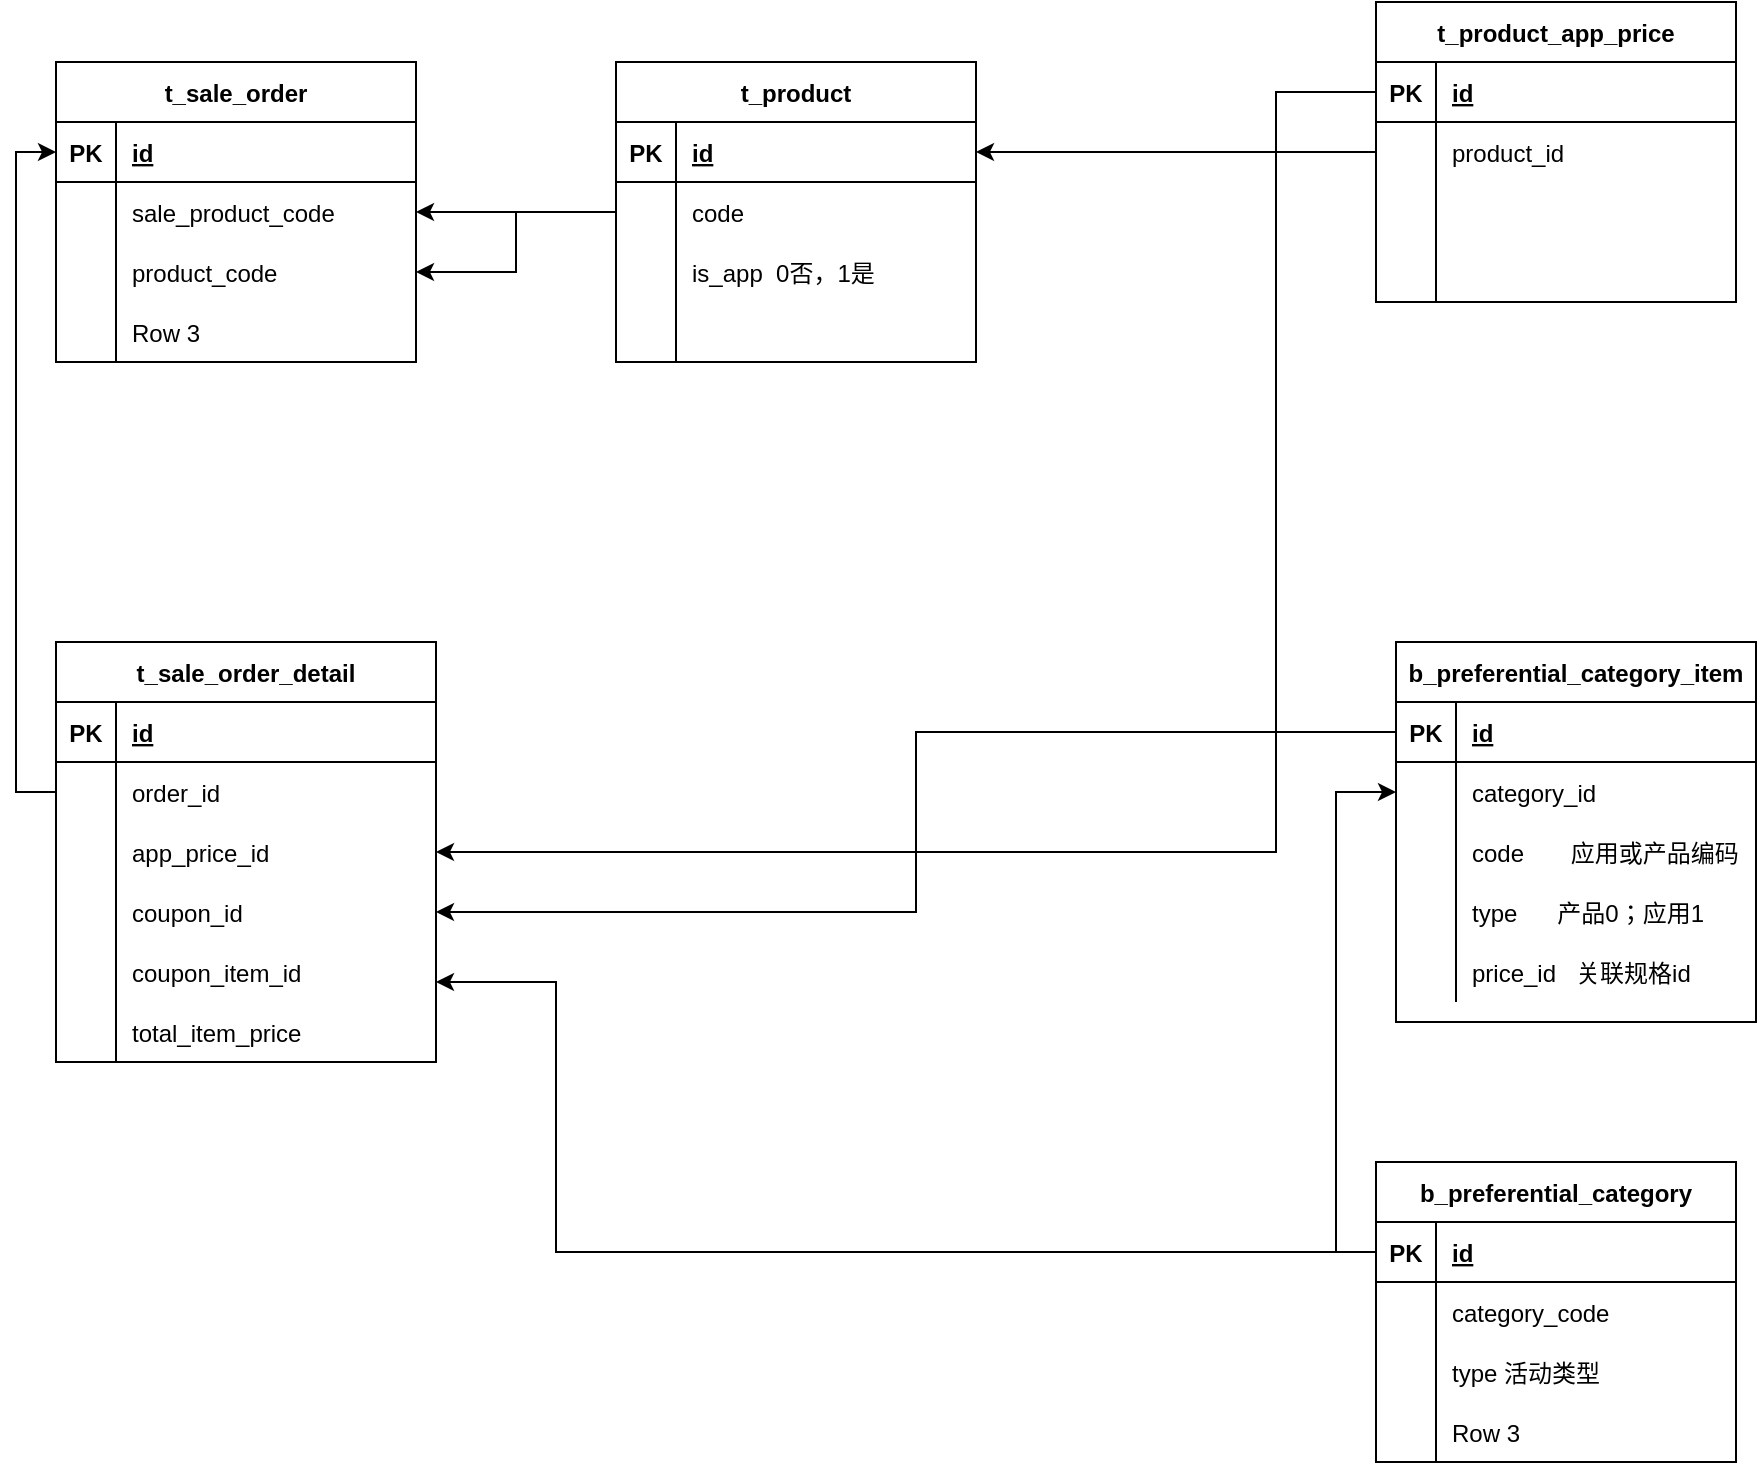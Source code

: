 <mxfile version="20.8.23" type="github">
  <diagram name="第 1 页" id="x5B1Fjvpn3t9Pdtlu-wL">
    <mxGraphModel dx="2474" dy="814" grid="1" gridSize="10" guides="1" tooltips="1" connect="1" arrows="1" fold="1" page="1" pageScale="1" pageWidth="827" pageHeight="1169" math="0" shadow="0">
      <root>
        <mxCell id="0" />
        <mxCell id="1" parent="0" />
        <mxCell id="Uf9Q8CYFgW_4bjU0dAra-123" style="edgeStyle=elbowEdgeStyle;rounded=0;orthogonalLoop=1;jettySize=auto;html=1;" edge="1" parent="1" source="Uf9Q8CYFgW_4bjU0dAra-1" target="Uf9Q8CYFgW_4bjU0dAra-67">
          <mxGeometry relative="1" as="geometry" />
        </mxCell>
        <mxCell id="Uf9Q8CYFgW_4bjU0dAra-1" value="t_product" style="shape=table;startSize=30;container=1;collapsible=1;childLayout=tableLayout;fixedRows=1;rowLines=0;fontStyle=1;align=center;resizeLast=1;" vertex="1" parent="1">
          <mxGeometry x="60" y="170" width="180" height="150" as="geometry" />
        </mxCell>
        <mxCell id="Uf9Q8CYFgW_4bjU0dAra-2" value="" style="shape=tableRow;horizontal=0;startSize=0;swimlaneHead=0;swimlaneBody=0;fillColor=none;collapsible=0;dropTarget=0;points=[[0,0.5],[1,0.5]];portConstraint=eastwest;top=0;left=0;right=0;bottom=1;" vertex="1" parent="Uf9Q8CYFgW_4bjU0dAra-1">
          <mxGeometry y="30" width="180" height="30" as="geometry" />
        </mxCell>
        <mxCell id="Uf9Q8CYFgW_4bjU0dAra-3" value="PK" style="shape=partialRectangle;connectable=0;fillColor=none;top=0;left=0;bottom=0;right=0;fontStyle=1;overflow=hidden;" vertex="1" parent="Uf9Q8CYFgW_4bjU0dAra-2">
          <mxGeometry width="30" height="30" as="geometry">
            <mxRectangle width="30" height="30" as="alternateBounds" />
          </mxGeometry>
        </mxCell>
        <mxCell id="Uf9Q8CYFgW_4bjU0dAra-4" value="id" style="shape=partialRectangle;connectable=0;fillColor=none;top=0;left=0;bottom=0;right=0;align=left;spacingLeft=6;fontStyle=5;overflow=hidden;" vertex="1" parent="Uf9Q8CYFgW_4bjU0dAra-2">
          <mxGeometry x="30" width="150" height="30" as="geometry">
            <mxRectangle width="150" height="30" as="alternateBounds" />
          </mxGeometry>
        </mxCell>
        <mxCell id="Uf9Q8CYFgW_4bjU0dAra-5" value="" style="shape=tableRow;horizontal=0;startSize=0;swimlaneHead=0;swimlaneBody=0;fillColor=none;collapsible=0;dropTarget=0;points=[[0,0.5],[1,0.5]];portConstraint=eastwest;top=0;left=0;right=0;bottom=0;" vertex="1" parent="Uf9Q8CYFgW_4bjU0dAra-1">
          <mxGeometry y="60" width="180" height="30" as="geometry" />
        </mxCell>
        <mxCell id="Uf9Q8CYFgW_4bjU0dAra-6" value="" style="shape=partialRectangle;connectable=0;fillColor=none;top=0;left=0;bottom=0;right=0;editable=1;overflow=hidden;" vertex="1" parent="Uf9Q8CYFgW_4bjU0dAra-5">
          <mxGeometry width="30" height="30" as="geometry">
            <mxRectangle width="30" height="30" as="alternateBounds" />
          </mxGeometry>
        </mxCell>
        <mxCell id="Uf9Q8CYFgW_4bjU0dAra-7" value="code" style="shape=partialRectangle;connectable=0;fillColor=none;top=0;left=0;bottom=0;right=0;align=left;spacingLeft=6;overflow=hidden;" vertex="1" parent="Uf9Q8CYFgW_4bjU0dAra-5">
          <mxGeometry x="30" width="150" height="30" as="geometry">
            <mxRectangle width="150" height="30" as="alternateBounds" />
          </mxGeometry>
        </mxCell>
        <mxCell id="Uf9Q8CYFgW_4bjU0dAra-8" value="" style="shape=tableRow;horizontal=0;startSize=0;swimlaneHead=0;swimlaneBody=0;fillColor=none;collapsible=0;dropTarget=0;points=[[0,0.5],[1,0.5]];portConstraint=eastwest;top=0;left=0;right=0;bottom=0;" vertex="1" parent="Uf9Q8CYFgW_4bjU0dAra-1">
          <mxGeometry y="90" width="180" height="30" as="geometry" />
        </mxCell>
        <mxCell id="Uf9Q8CYFgW_4bjU0dAra-9" value="" style="shape=partialRectangle;connectable=0;fillColor=none;top=0;left=0;bottom=0;right=0;editable=1;overflow=hidden;" vertex="1" parent="Uf9Q8CYFgW_4bjU0dAra-8">
          <mxGeometry width="30" height="30" as="geometry">
            <mxRectangle width="30" height="30" as="alternateBounds" />
          </mxGeometry>
        </mxCell>
        <mxCell id="Uf9Q8CYFgW_4bjU0dAra-10" value="is_app  0否，1是" style="shape=partialRectangle;connectable=0;fillColor=none;top=0;left=0;bottom=0;right=0;align=left;spacingLeft=6;overflow=hidden;" vertex="1" parent="Uf9Q8CYFgW_4bjU0dAra-8">
          <mxGeometry x="30" width="150" height="30" as="geometry">
            <mxRectangle width="150" height="30" as="alternateBounds" />
          </mxGeometry>
        </mxCell>
        <mxCell id="Uf9Q8CYFgW_4bjU0dAra-11" value="" style="shape=tableRow;horizontal=0;startSize=0;swimlaneHead=0;swimlaneBody=0;fillColor=none;collapsible=0;dropTarget=0;points=[[0,0.5],[1,0.5]];portConstraint=eastwest;top=0;left=0;right=0;bottom=0;" vertex="1" parent="Uf9Q8CYFgW_4bjU0dAra-1">
          <mxGeometry y="120" width="180" height="30" as="geometry" />
        </mxCell>
        <mxCell id="Uf9Q8CYFgW_4bjU0dAra-12" value="" style="shape=partialRectangle;connectable=0;fillColor=none;top=0;left=0;bottom=0;right=0;editable=1;overflow=hidden;" vertex="1" parent="Uf9Q8CYFgW_4bjU0dAra-11">
          <mxGeometry width="30" height="30" as="geometry">
            <mxRectangle width="30" height="30" as="alternateBounds" />
          </mxGeometry>
        </mxCell>
        <mxCell id="Uf9Q8CYFgW_4bjU0dAra-13" value="" style="shape=partialRectangle;connectable=0;fillColor=none;top=0;left=0;bottom=0;right=0;align=left;spacingLeft=6;overflow=hidden;" vertex="1" parent="Uf9Q8CYFgW_4bjU0dAra-11">
          <mxGeometry x="30" width="150" height="30" as="geometry">
            <mxRectangle width="150" height="30" as="alternateBounds" />
          </mxGeometry>
        </mxCell>
        <mxCell id="Uf9Q8CYFgW_4bjU0dAra-17" value="t_product_app_price" style="shape=table;startSize=30;container=1;collapsible=1;childLayout=tableLayout;fixedRows=1;rowLines=0;fontStyle=1;align=center;resizeLast=1;" vertex="1" parent="1">
          <mxGeometry x="440" y="140" width="180" height="150" as="geometry" />
        </mxCell>
        <mxCell id="Uf9Q8CYFgW_4bjU0dAra-18" value="" style="shape=tableRow;horizontal=0;startSize=0;swimlaneHead=0;swimlaneBody=0;fillColor=none;collapsible=0;dropTarget=0;points=[[0,0.5],[1,0.5]];portConstraint=eastwest;top=0;left=0;right=0;bottom=1;" vertex="1" parent="Uf9Q8CYFgW_4bjU0dAra-17">
          <mxGeometry y="30" width="180" height="30" as="geometry" />
        </mxCell>
        <mxCell id="Uf9Q8CYFgW_4bjU0dAra-19" value="PK" style="shape=partialRectangle;connectable=0;fillColor=none;top=0;left=0;bottom=0;right=0;fontStyle=1;overflow=hidden;" vertex="1" parent="Uf9Q8CYFgW_4bjU0dAra-18">
          <mxGeometry width="30" height="30" as="geometry">
            <mxRectangle width="30" height="30" as="alternateBounds" />
          </mxGeometry>
        </mxCell>
        <mxCell id="Uf9Q8CYFgW_4bjU0dAra-20" value="id" style="shape=partialRectangle;connectable=0;fillColor=none;top=0;left=0;bottom=0;right=0;align=left;spacingLeft=6;fontStyle=5;overflow=hidden;" vertex="1" parent="Uf9Q8CYFgW_4bjU0dAra-18">
          <mxGeometry x="30" width="150" height="30" as="geometry">
            <mxRectangle width="150" height="30" as="alternateBounds" />
          </mxGeometry>
        </mxCell>
        <mxCell id="Uf9Q8CYFgW_4bjU0dAra-21" value="" style="shape=tableRow;horizontal=0;startSize=0;swimlaneHead=0;swimlaneBody=0;fillColor=none;collapsible=0;dropTarget=0;points=[[0,0.5],[1,0.5]];portConstraint=eastwest;top=0;left=0;right=0;bottom=0;" vertex="1" parent="Uf9Q8CYFgW_4bjU0dAra-17">
          <mxGeometry y="60" width="180" height="30" as="geometry" />
        </mxCell>
        <mxCell id="Uf9Q8CYFgW_4bjU0dAra-22" value="" style="shape=partialRectangle;connectable=0;fillColor=none;top=0;left=0;bottom=0;right=0;editable=1;overflow=hidden;" vertex="1" parent="Uf9Q8CYFgW_4bjU0dAra-21">
          <mxGeometry width="30" height="30" as="geometry">
            <mxRectangle width="30" height="30" as="alternateBounds" />
          </mxGeometry>
        </mxCell>
        <mxCell id="Uf9Q8CYFgW_4bjU0dAra-23" value="product_id" style="shape=partialRectangle;connectable=0;fillColor=none;top=0;left=0;bottom=0;right=0;align=left;spacingLeft=6;overflow=hidden;" vertex="1" parent="Uf9Q8CYFgW_4bjU0dAra-21">
          <mxGeometry x="30" width="150" height="30" as="geometry">
            <mxRectangle width="150" height="30" as="alternateBounds" />
          </mxGeometry>
        </mxCell>
        <mxCell id="Uf9Q8CYFgW_4bjU0dAra-24" value="" style="shape=tableRow;horizontal=0;startSize=0;swimlaneHead=0;swimlaneBody=0;fillColor=none;collapsible=0;dropTarget=0;points=[[0,0.5],[1,0.5]];portConstraint=eastwest;top=0;left=0;right=0;bottom=0;" vertex="1" parent="Uf9Q8CYFgW_4bjU0dAra-17">
          <mxGeometry y="90" width="180" height="30" as="geometry" />
        </mxCell>
        <mxCell id="Uf9Q8CYFgW_4bjU0dAra-25" value="" style="shape=partialRectangle;connectable=0;fillColor=none;top=0;left=0;bottom=0;right=0;editable=1;overflow=hidden;" vertex="1" parent="Uf9Q8CYFgW_4bjU0dAra-24">
          <mxGeometry width="30" height="30" as="geometry">
            <mxRectangle width="30" height="30" as="alternateBounds" />
          </mxGeometry>
        </mxCell>
        <mxCell id="Uf9Q8CYFgW_4bjU0dAra-26" value="" style="shape=partialRectangle;connectable=0;fillColor=none;top=0;left=0;bottom=0;right=0;align=left;spacingLeft=6;overflow=hidden;" vertex="1" parent="Uf9Q8CYFgW_4bjU0dAra-24">
          <mxGeometry x="30" width="150" height="30" as="geometry">
            <mxRectangle width="150" height="30" as="alternateBounds" />
          </mxGeometry>
        </mxCell>
        <mxCell id="Uf9Q8CYFgW_4bjU0dAra-27" value="" style="shape=tableRow;horizontal=0;startSize=0;swimlaneHead=0;swimlaneBody=0;fillColor=none;collapsible=0;dropTarget=0;points=[[0,0.5],[1,0.5]];portConstraint=eastwest;top=0;left=0;right=0;bottom=0;" vertex="1" parent="Uf9Q8CYFgW_4bjU0dAra-17">
          <mxGeometry y="120" width="180" height="30" as="geometry" />
        </mxCell>
        <mxCell id="Uf9Q8CYFgW_4bjU0dAra-28" value="" style="shape=partialRectangle;connectable=0;fillColor=none;top=0;left=0;bottom=0;right=0;editable=1;overflow=hidden;" vertex="1" parent="Uf9Q8CYFgW_4bjU0dAra-27">
          <mxGeometry width="30" height="30" as="geometry">
            <mxRectangle width="30" height="30" as="alternateBounds" />
          </mxGeometry>
        </mxCell>
        <mxCell id="Uf9Q8CYFgW_4bjU0dAra-29" value="" style="shape=partialRectangle;connectable=0;fillColor=none;top=0;left=0;bottom=0;right=0;align=left;spacingLeft=6;overflow=hidden;" vertex="1" parent="Uf9Q8CYFgW_4bjU0dAra-27">
          <mxGeometry x="30" width="150" height="30" as="geometry">
            <mxRectangle width="150" height="30" as="alternateBounds" />
          </mxGeometry>
        </mxCell>
        <mxCell id="Uf9Q8CYFgW_4bjU0dAra-30" style="edgeStyle=orthogonalEdgeStyle;rounded=0;orthogonalLoop=1;jettySize=auto;html=1;entryX=1;entryY=0.5;entryDx=0;entryDy=0;elbow=vertical;" edge="1" parent="1" source="Uf9Q8CYFgW_4bjU0dAra-21" target="Uf9Q8CYFgW_4bjU0dAra-2">
          <mxGeometry relative="1" as="geometry" />
        </mxCell>
        <mxCell id="Uf9Q8CYFgW_4bjU0dAra-31" value="b_preferential_category" style="shape=table;startSize=30;container=1;collapsible=1;childLayout=tableLayout;fixedRows=1;rowLines=0;fontStyle=1;align=center;resizeLast=1;" vertex="1" parent="1">
          <mxGeometry x="440" y="720" width="180" height="150" as="geometry" />
        </mxCell>
        <mxCell id="Uf9Q8CYFgW_4bjU0dAra-32" value="" style="shape=tableRow;horizontal=0;startSize=0;swimlaneHead=0;swimlaneBody=0;fillColor=none;collapsible=0;dropTarget=0;points=[[0,0.5],[1,0.5]];portConstraint=eastwest;top=0;left=0;right=0;bottom=1;" vertex="1" parent="Uf9Q8CYFgW_4bjU0dAra-31">
          <mxGeometry y="30" width="180" height="30" as="geometry" />
        </mxCell>
        <mxCell id="Uf9Q8CYFgW_4bjU0dAra-33" value="PK" style="shape=partialRectangle;connectable=0;fillColor=none;top=0;left=0;bottom=0;right=0;fontStyle=1;overflow=hidden;" vertex="1" parent="Uf9Q8CYFgW_4bjU0dAra-32">
          <mxGeometry width="30" height="30" as="geometry">
            <mxRectangle width="30" height="30" as="alternateBounds" />
          </mxGeometry>
        </mxCell>
        <mxCell id="Uf9Q8CYFgW_4bjU0dAra-34" value="id" style="shape=partialRectangle;connectable=0;fillColor=none;top=0;left=0;bottom=0;right=0;align=left;spacingLeft=6;fontStyle=5;overflow=hidden;" vertex="1" parent="Uf9Q8CYFgW_4bjU0dAra-32">
          <mxGeometry x="30" width="150" height="30" as="geometry">
            <mxRectangle width="150" height="30" as="alternateBounds" />
          </mxGeometry>
        </mxCell>
        <mxCell id="Uf9Q8CYFgW_4bjU0dAra-35" value="" style="shape=tableRow;horizontal=0;startSize=0;swimlaneHead=0;swimlaneBody=0;fillColor=none;collapsible=0;dropTarget=0;points=[[0,0.5],[1,0.5]];portConstraint=eastwest;top=0;left=0;right=0;bottom=0;" vertex="1" parent="Uf9Q8CYFgW_4bjU0dAra-31">
          <mxGeometry y="60" width="180" height="30" as="geometry" />
        </mxCell>
        <mxCell id="Uf9Q8CYFgW_4bjU0dAra-36" value="" style="shape=partialRectangle;connectable=0;fillColor=none;top=0;left=0;bottom=0;right=0;editable=1;overflow=hidden;" vertex="1" parent="Uf9Q8CYFgW_4bjU0dAra-35">
          <mxGeometry width="30" height="30" as="geometry">
            <mxRectangle width="30" height="30" as="alternateBounds" />
          </mxGeometry>
        </mxCell>
        <mxCell id="Uf9Q8CYFgW_4bjU0dAra-37" value="category_code" style="shape=partialRectangle;connectable=0;fillColor=none;top=0;left=0;bottom=0;right=0;align=left;spacingLeft=6;overflow=hidden;" vertex="1" parent="Uf9Q8CYFgW_4bjU0dAra-35">
          <mxGeometry x="30" width="150" height="30" as="geometry">
            <mxRectangle width="150" height="30" as="alternateBounds" />
          </mxGeometry>
        </mxCell>
        <mxCell id="Uf9Q8CYFgW_4bjU0dAra-38" value="" style="shape=tableRow;horizontal=0;startSize=0;swimlaneHead=0;swimlaneBody=0;fillColor=none;collapsible=0;dropTarget=0;points=[[0,0.5],[1,0.5]];portConstraint=eastwest;top=0;left=0;right=0;bottom=0;" vertex="1" parent="Uf9Q8CYFgW_4bjU0dAra-31">
          <mxGeometry y="90" width="180" height="30" as="geometry" />
        </mxCell>
        <mxCell id="Uf9Q8CYFgW_4bjU0dAra-39" value="" style="shape=partialRectangle;connectable=0;fillColor=none;top=0;left=0;bottom=0;right=0;editable=1;overflow=hidden;" vertex="1" parent="Uf9Q8CYFgW_4bjU0dAra-38">
          <mxGeometry width="30" height="30" as="geometry">
            <mxRectangle width="30" height="30" as="alternateBounds" />
          </mxGeometry>
        </mxCell>
        <mxCell id="Uf9Q8CYFgW_4bjU0dAra-40" value="type 活动类型" style="shape=partialRectangle;connectable=0;fillColor=none;top=0;left=0;bottom=0;right=0;align=left;spacingLeft=6;overflow=hidden;" vertex="1" parent="Uf9Q8CYFgW_4bjU0dAra-38">
          <mxGeometry x="30" width="150" height="30" as="geometry">
            <mxRectangle width="150" height="30" as="alternateBounds" />
          </mxGeometry>
        </mxCell>
        <mxCell id="Uf9Q8CYFgW_4bjU0dAra-41" value="" style="shape=tableRow;horizontal=0;startSize=0;swimlaneHead=0;swimlaneBody=0;fillColor=none;collapsible=0;dropTarget=0;points=[[0,0.5],[1,0.5]];portConstraint=eastwest;top=0;left=0;right=0;bottom=0;" vertex="1" parent="Uf9Q8CYFgW_4bjU0dAra-31">
          <mxGeometry y="120" width="180" height="30" as="geometry" />
        </mxCell>
        <mxCell id="Uf9Q8CYFgW_4bjU0dAra-42" value="" style="shape=partialRectangle;connectable=0;fillColor=none;top=0;left=0;bottom=0;right=0;editable=1;overflow=hidden;" vertex="1" parent="Uf9Q8CYFgW_4bjU0dAra-41">
          <mxGeometry width="30" height="30" as="geometry">
            <mxRectangle width="30" height="30" as="alternateBounds" />
          </mxGeometry>
        </mxCell>
        <mxCell id="Uf9Q8CYFgW_4bjU0dAra-43" value="Row 3" style="shape=partialRectangle;connectable=0;fillColor=none;top=0;left=0;bottom=0;right=0;align=left;spacingLeft=6;overflow=hidden;" vertex="1" parent="Uf9Q8CYFgW_4bjU0dAra-41">
          <mxGeometry x="30" width="150" height="30" as="geometry">
            <mxRectangle width="150" height="30" as="alternateBounds" />
          </mxGeometry>
        </mxCell>
        <mxCell id="Uf9Q8CYFgW_4bjU0dAra-44" value="b_preferential_category_item" style="shape=table;startSize=30;container=1;collapsible=1;childLayout=tableLayout;fixedRows=1;rowLines=0;fontStyle=1;align=center;resizeLast=1;" vertex="1" parent="1">
          <mxGeometry x="450" y="460" width="180" height="190" as="geometry" />
        </mxCell>
        <mxCell id="Uf9Q8CYFgW_4bjU0dAra-45" value="" style="shape=tableRow;horizontal=0;startSize=0;swimlaneHead=0;swimlaneBody=0;fillColor=none;collapsible=0;dropTarget=0;points=[[0,0.5],[1,0.5]];portConstraint=eastwest;top=0;left=0;right=0;bottom=1;" vertex="1" parent="Uf9Q8CYFgW_4bjU0dAra-44">
          <mxGeometry y="30" width="180" height="30" as="geometry" />
        </mxCell>
        <mxCell id="Uf9Q8CYFgW_4bjU0dAra-46" value="PK" style="shape=partialRectangle;connectable=0;fillColor=none;top=0;left=0;bottom=0;right=0;fontStyle=1;overflow=hidden;" vertex="1" parent="Uf9Q8CYFgW_4bjU0dAra-45">
          <mxGeometry width="30" height="30" as="geometry">
            <mxRectangle width="30" height="30" as="alternateBounds" />
          </mxGeometry>
        </mxCell>
        <mxCell id="Uf9Q8CYFgW_4bjU0dAra-47" value="id" style="shape=partialRectangle;connectable=0;fillColor=none;top=0;left=0;bottom=0;right=0;align=left;spacingLeft=6;fontStyle=5;overflow=hidden;" vertex="1" parent="Uf9Q8CYFgW_4bjU0dAra-45">
          <mxGeometry x="30" width="150" height="30" as="geometry">
            <mxRectangle width="150" height="30" as="alternateBounds" />
          </mxGeometry>
        </mxCell>
        <mxCell id="Uf9Q8CYFgW_4bjU0dAra-48" value="" style="shape=tableRow;horizontal=0;startSize=0;swimlaneHead=0;swimlaneBody=0;fillColor=none;collapsible=0;dropTarget=0;points=[[0,0.5],[1,0.5]];portConstraint=eastwest;top=0;left=0;right=0;bottom=0;" vertex="1" parent="Uf9Q8CYFgW_4bjU0dAra-44">
          <mxGeometry y="60" width="180" height="30" as="geometry" />
        </mxCell>
        <mxCell id="Uf9Q8CYFgW_4bjU0dAra-49" value="" style="shape=partialRectangle;connectable=0;fillColor=none;top=0;left=0;bottom=0;right=0;editable=1;overflow=hidden;" vertex="1" parent="Uf9Q8CYFgW_4bjU0dAra-48">
          <mxGeometry width="30" height="30" as="geometry">
            <mxRectangle width="30" height="30" as="alternateBounds" />
          </mxGeometry>
        </mxCell>
        <mxCell id="Uf9Q8CYFgW_4bjU0dAra-50" value="category_id" style="shape=partialRectangle;connectable=0;fillColor=none;top=0;left=0;bottom=0;right=0;align=left;spacingLeft=6;overflow=hidden;" vertex="1" parent="Uf9Q8CYFgW_4bjU0dAra-48">
          <mxGeometry x="30" width="150" height="30" as="geometry">
            <mxRectangle width="150" height="30" as="alternateBounds" />
          </mxGeometry>
        </mxCell>
        <mxCell id="Uf9Q8CYFgW_4bjU0dAra-51" value="" style="shape=tableRow;horizontal=0;startSize=0;swimlaneHead=0;swimlaneBody=0;fillColor=none;collapsible=0;dropTarget=0;points=[[0,0.5],[1,0.5]];portConstraint=eastwest;top=0;left=0;right=0;bottom=0;" vertex="1" parent="Uf9Q8CYFgW_4bjU0dAra-44">
          <mxGeometry y="90" width="180" height="30" as="geometry" />
        </mxCell>
        <mxCell id="Uf9Q8CYFgW_4bjU0dAra-52" value="" style="shape=partialRectangle;connectable=0;fillColor=none;top=0;left=0;bottom=0;right=0;editable=1;overflow=hidden;" vertex="1" parent="Uf9Q8CYFgW_4bjU0dAra-51">
          <mxGeometry width="30" height="30" as="geometry">
            <mxRectangle width="30" height="30" as="alternateBounds" />
          </mxGeometry>
        </mxCell>
        <mxCell id="Uf9Q8CYFgW_4bjU0dAra-53" value="code       应用或产品编码" style="shape=partialRectangle;connectable=0;fillColor=none;top=0;left=0;bottom=0;right=0;align=left;spacingLeft=6;overflow=hidden;" vertex="1" parent="Uf9Q8CYFgW_4bjU0dAra-51">
          <mxGeometry x="30" width="150" height="30" as="geometry">
            <mxRectangle width="150" height="30" as="alternateBounds" />
          </mxGeometry>
        </mxCell>
        <mxCell id="Uf9Q8CYFgW_4bjU0dAra-54" value="" style="shape=tableRow;horizontal=0;startSize=0;swimlaneHead=0;swimlaneBody=0;fillColor=none;collapsible=0;dropTarget=0;points=[[0,0.5],[1,0.5]];portConstraint=eastwest;top=0;left=0;right=0;bottom=0;" vertex="1" parent="Uf9Q8CYFgW_4bjU0dAra-44">
          <mxGeometry y="120" width="180" height="30" as="geometry" />
        </mxCell>
        <mxCell id="Uf9Q8CYFgW_4bjU0dAra-55" value="" style="shape=partialRectangle;connectable=0;fillColor=none;top=0;left=0;bottom=0;right=0;editable=1;overflow=hidden;" vertex="1" parent="Uf9Q8CYFgW_4bjU0dAra-54">
          <mxGeometry width="30" height="30" as="geometry">
            <mxRectangle width="30" height="30" as="alternateBounds" />
          </mxGeometry>
        </mxCell>
        <mxCell id="Uf9Q8CYFgW_4bjU0dAra-56" value="type      产品0；应用1" style="shape=partialRectangle;connectable=0;fillColor=none;top=0;left=0;bottom=0;right=0;align=left;spacingLeft=6;overflow=hidden;" vertex="1" parent="Uf9Q8CYFgW_4bjU0dAra-54">
          <mxGeometry x="30" width="150" height="30" as="geometry">
            <mxRectangle width="150" height="30" as="alternateBounds" />
          </mxGeometry>
        </mxCell>
        <mxCell id="Uf9Q8CYFgW_4bjU0dAra-116" style="shape=tableRow;horizontal=0;startSize=0;swimlaneHead=0;swimlaneBody=0;fillColor=none;collapsible=0;dropTarget=0;points=[[0,0.5],[1,0.5]];portConstraint=eastwest;top=0;left=0;right=0;bottom=0;" vertex="1" parent="Uf9Q8CYFgW_4bjU0dAra-44">
          <mxGeometry y="150" width="180" height="30" as="geometry" />
        </mxCell>
        <mxCell id="Uf9Q8CYFgW_4bjU0dAra-117" style="shape=partialRectangle;connectable=0;fillColor=none;top=0;left=0;bottom=0;right=0;editable=1;overflow=hidden;" vertex="1" parent="Uf9Q8CYFgW_4bjU0dAra-116">
          <mxGeometry width="30" height="30" as="geometry">
            <mxRectangle width="30" height="30" as="alternateBounds" />
          </mxGeometry>
        </mxCell>
        <mxCell id="Uf9Q8CYFgW_4bjU0dAra-118" style="shape=partialRectangle;connectable=0;fillColor=none;top=0;left=0;bottom=0;right=0;align=left;spacingLeft=6;overflow=hidden;" vertex="1" parent="Uf9Q8CYFgW_4bjU0dAra-116">
          <mxGeometry x="30" width="150" height="30" as="geometry">
            <mxRectangle width="150" height="30" as="alternateBounds" />
          </mxGeometry>
        </mxCell>
        <mxCell id="Uf9Q8CYFgW_4bjU0dAra-60" value="" style="shape=tableRow;horizontal=0;startSize=0;swimlaneHead=0;swimlaneBody=0;fillColor=none;collapsible=0;dropTarget=0;points=[[0,0.5],[1,0.5]];portConstraint=eastwest;top=0;left=0;right=0;bottom=0;" vertex="1" parent="1">
          <mxGeometry x="450" y="610" width="180" height="30" as="geometry" />
        </mxCell>
        <mxCell id="Uf9Q8CYFgW_4bjU0dAra-61" value="" style="shape=partialRectangle;connectable=0;fillColor=none;top=0;left=0;bottom=0;right=0;editable=1;overflow=hidden;" vertex="1" parent="Uf9Q8CYFgW_4bjU0dAra-60">
          <mxGeometry width="30" height="30" as="geometry">
            <mxRectangle width="30" height="30" as="alternateBounds" />
          </mxGeometry>
        </mxCell>
        <mxCell id="Uf9Q8CYFgW_4bjU0dAra-62" value="price_id   关联规格id" style="shape=partialRectangle;connectable=0;fillColor=none;top=0;left=0;bottom=0;right=0;align=left;spacingLeft=6;overflow=hidden;" vertex="1" parent="Uf9Q8CYFgW_4bjU0dAra-60">
          <mxGeometry x="30" width="150" height="30" as="geometry">
            <mxRectangle width="150" height="30" as="alternateBounds" />
          </mxGeometry>
        </mxCell>
        <mxCell id="Uf9Q8CYFgW_4bjU0dAra-63" value="t_sale_order" style="shape=table;startSize=30;container=1;collapsible=1;childLayout=tableLayout;fixedRows=1;rowLines=0;fontStyle=1;align=center;resizeLast=1;" vertex="1" parent="1">
          <mxGeometry x="-220" y="170" width="180" height="150" as="geometry" />
        </mxCell>
        <mxCell id="Uf9Q8CYFgW_4bjU0dAra-64" value="" style="shape=tableRow;horizontal=0;startSize=0;swimlaneHead=0;swimlaneBody=0;fillColor=none;collapsible=0;dropTarget=0;points=[[0,0.5],[1,0.5]];portConstraint=eastwest;top=0;left=0;right=0;bottom=1;" vertex="1" parent="Uf9Q8CYFgW_4bjU0dAra-63">
          <mxGeometry y="30" width="180" height="30" as="geometry" />
        </mxCell>
        <mxCell id="Uf9Q8CYFgW_4bjU0dAra-65" value="PK" style="shape=partialRectangle;connectable=0;fillColor=none;top=0;left=0;bottom=0;right=0;fontStyle=1;overflow=hidden;" vertex="1" parent="Uf9Q8CYFgW_4bjU0dAra-64">
          <mxGeometry width="30" height="30" as="geometry">
            <mxRectangle width="30" height="30" as="alternateBounds" />
          </mxGeometry>
        </mxCell>
        <mxCell id="Uf9Q8CYFgW_4bjU0dAra-66" value="id" style="shape=partialRectangle;connectable=0;fillColor=none;top=0;left=0;bottom=0;right=0;align=left;spacingLeft=6;fontStyle=5;overflow=hidden;" vertex="1" parent="Uf9Q8CYFgW_4bjU0dAra-64">
          <mxGeometry x="30" width="150" height="30" as="geometry">
            <mxRectangle width="150" height="30" as="alternateBounds" />
          </mxGeometry>
        </mxCell>
        <mxCell id="Uf9Q8CYFgW_4bjU0dAra-67" value="" style="shape=tableRow;horizontal=0;startSize=0;swimlaneHead=0;swimlaneBody=0;fillColor=none;collapsible=0;dropTarget=0;points=[[0,0.5],[1,0.5]];portConstraint=eastwest;top=0;left=0;right=0;bottom=0;" vertex="1" parent="Uf9Q8CYFgW_4bjU0dAra-63">
          <mxGeometry y="60" width="180" height="30" as="geometry" />
        </mxCell>
        <mxCell id="Uf9Q8CYFgW_4bjU0dAra-68" value="" style="shape=partialRectangle;connectable=0;fillColor=none;top=0;left=0;bottom=0;right=0;editable=1;overflow=hidden;" vertex="1" parent="Uf9Q8CYFgW_4bjU0dAra-67">
          <mxGeometry width="30" height="30" as="geometry">
            <mxRectangle width="30" height="30" as="alternateBounds" />
          </mxGeometry>
        </mxCell>
        <mxCell id="Uf9Q8CYFgW_4bjU0dAra-69" value="sale_product_code" style="shape=partialRectangle;connectable=0;fillColor=none;top=0;left=0;bottom=0;right=0;align=left;spacingLeft=6;overflow=hidden;" vertex="1" parent="Uf9Q8CYFgW_4bjU0dAra-67">
          <mxGeometry x="30" width="150" height="30" as="geometry">
            <mxRectangle width="150" height="30" as="alternateBounds" />
          </mxGeometry>
        </mxCell>
        <mxCell id="Uf9Q8CYFgW_4bjU0dAra-70" value="" style="shape=tableRow;horizontal=0;startSize=0;swimlaneHead=0;swimlaneBody=0;fillColor=none;collapsible=0;dropTarget=0;points=[[0,0.5],[1,0.5]];portConstraint=eastwest;top=0;left=0;right=0;bottom=0;" vertex="1" parent="Uf9Q8CYFgW_4bjU0dAra-63">
          <mxGeometry y="90" width="180" height="30" as="geometry" />
        </mxCell>
        <mxCell id="Uf9Q8CYFgW_4bjU0dAra-71" value="" style="shape=partialRectangle;connectable=0;fillColor=none;top=0;left=0;bottom=0;right=0;editable=1;overflow=hidden;" vertex="1" parent="Uf9Q8CYFgW_4bjU0dAra-70">
          <mxGeometry width="30" height="30" as="geometry">
            <mxRectangle width="30" height="30" as="alternateBounds" />
          </mxGeometry>
        </mxCell>
        <mxCell id="Uf9Q8CYFgW_4bjU0dAra-72" value="product_code" style="shape=partialRectangle;connectable=0;fillColor=none;top=0;left=0;bottom=0;right=0;align=left;spacingLeft=6;overflow=hidden;" vertex="1" parent="Uf9Q8CYFgW_4bjU0dAra-70">
          <mxGeometry x="30" width="150" height="30" as="geometry">
            <mxRectangle width="150" height="30" as="alternateBounds" />
          </mxGeometry>
        </mxCell>
        <mxCell id="Uf9Q8CYFgW_4bjU0dAra-73" value="" style="shape=tableRow;horizontal=0;startSize=0;swimlaneHead=0;swimlaneBody=0;fillColor=none;collapsible=0;dropTarget=0;points=[[0,0.5],[1,0.5]];portConstraint=eastwest;top=0;left=0;right=0;bottom=0;" vertex="1" parent="Uf9Q8CYFgW_4bjU0dAra-63">
          <mxGeometry y="120" width="180" height="30" as="geometry" />
        </mxCell>
        <mxCell id="Uf9Q8CYFgW_4bjU0dAra-74" value="" style="shape=partialRectangle;connectable=0;fillColor=none;top=0;left=0;bottom=0;right=0;editable=1;overflow=hidden;" vertex="1" parent="Uf9Q8CYFgW_4bjU0dAra-73">
          <mxGeometry width="30" height="30" as="geometry">
            <mxRectangle width="30" height="30" as="alternateBounds" />
          </mxGeometry>
        </mxCell>
        <mxCell id="Uf9Q8CYFgW_4bjU0dAra-75" value="Row 3" style="shape=partialRectangle;connectable=0;fillColor=none;top=0;left=0;bottom=0;right=0;align=left;spacingLeft=6;overflow=hidden;" vertex="1" parent="Uf9Q8CYFgW_4bjU0dAra-73">
          <mxGeometry x="30" width="150" height="30" as="geometry">
            <mxRectangle width="150" height="30" as="alternateBounds" />
          </mxGeometry>
        </mxCell>
        <mxCell id="Uf9Q8CYFgW_4bjU0dAra-76" value="t_sale_order_detail" style="shape=table;startSize=30;container=1;collapsible=1;childLayout=tableLayout;fixedRows=1;rowLines=0;fontStyle=1;align=center;resizeLast=1;" vertex="1" parent="1">
          <mxGeometry x="-220" y="460" width="190" height="210" as="geometry" />
        </mxCell>
        <mxCell id="Uf9Q8CYFgW_4bjU0dAra-77" value="" style="shape=tableRow;horizontal=0;startSize=0;swimlaneHead=0;swimlaneBody=0;fillColor=none;collapsible=0;dropTarget=0;points=[[0,0.5],[1,0.5]];portConstraint=eastwest;top=0;left=0;right=0;bottom=1;" vertex="1" parent="Uf9Q8CYFgW_4bjU0dAra-76">
          <mxGeometry y="30" width="190" height="30" as="geometry" />
        </mxCell>
        <mxCell id="Uf9Q8CYFgW_4bjU0dAra-78" value="PK" style="shape=partialRectangle;connectable=0;fillColor=none;top=0;left=0;bottom=0;right=0;fontStyle=1;overflow=hidden;" vertex="1" parent="Uf9Q8CYFgW_4bjU0dAra-77">
          <mxGeometry width="30" height="30" as="geometry">
            <mxRectangle width="30" height="30" as="alternateBounds" />
          </mxGeometry>
        </mxCell>
        <mxCell id="Uf9Q8CYFgW_4bjU0dAra-79" value="id" style="shape=partialRectangle;connectable=0;fillColor=none;top=0;left=0;bottom=0;right=0;align=left;spacingLeft=6;fontStyle=5;overflow=hidden;" vertex="1" parent="Uf9Q8CYFgW_4bjU0dAra-77">
          <mxGeometry x="30" width="160" height="30" as="geometry">
            <mxRectangle width="160" height="30" as="alternateBounds" />
          </mxGeometry>
        </mxCell>
        <mxCell id="Uf9Q8CYFgW_4bjU0dAra-80" value="" style="shape=tableRow;horizontal=0;startSize=0;swimlaneHead=0;swimlaneBody=0;fillColor=none;collapsible=0;dropTarget=0;points=[[0,0.5],[1,0.5]];portConstraint=eastwest;top=0;left=0;right=0;bottom=0;" vertex="1" parent="Uf9Q8CYFgW_4bjU0dAra-76">
          <mxGeometry y="60" width="190" height="30" as="geometry" />
        </mxCell>
        <mxCell id="Uf9Q8CYFgW_4bjU0dAra-81" value="" style="shape=partialRectangle;connectable=0;fillColor=none;top=0;left=0;bottom=0;right=0;editable=1;overflow=hidden;" vertex="1" parent="Uf9Q8CYFgW_4bjU0dAra-80">
          <mxGeometry width="30" height="30" as="geometry">
            <mxRectangle width="30" height="30" as="alternateBounds" />
          </mxGeometry>
        </mxCell>
        <mxCell id="Uf9Q8CYFgW_4bjU0dAra-82" value="order_id" style="shape=partialRectangle;connectable=0;fillColor=none;top=0;left=0;bottom=0;right=0;align=left;spacingLeft=6;overflow=hidden;" vertex="1" parent="Uf9Q8CYFgW_4bjU0dAra-80">
          <mxGeometry x="30" width="160" height="30" as="geometry">
            <mxRectangle width="160" height="30" as="alternateBounds" />
          </mxGeometry>
        </mxCell>
        <mxCell id="Uf9Q8CYFgW_4bjU0dAra-83" value="" style="shape=tableRow;horizontal=0;startSize=0;swimlaneHead=0;swimlaneBody=0;fillColor=none;collapsible=0;dropTarget=0;points=[[0,0.5],[1,0.5]];portConstraint=eastwest;top=0;left=0;right=0;bottom=0;" vertex="1" parent="Uf9Q8CYFgW_4bjU0dAra-76">
          <mxGeometry y="90" width="190" height="30" as="geometry" />
        </mxCell>
        <mxCell id="Uf9Q8CYFgW_4bjU0dAra-84" value="" style="shape=partialRectangle;connectable=0;fillColor=none;top=0;left=0;bottom=0;right=0;editable=1;overflow=hidden;" vertex="1" parent="Uf9Q8CYFgW_4bjU0dAra-83">
          <mxGeometry width="30" height="30" as="geometry">
            <mxRectangle width="30" height="30" as="alternateBounds" />
          </mxGeometry>
        </mxCell>
        <mxCell id="Uf9Q8CYFgW_4bjU0dAra-85" value="app_price_id" style="shape=partialRectangle;connectable=0;fillColor=none;top=0;left=0;bottom=0;right=0;align=left;spacingLeft=6;overflow=hidden;" vertex="1" parent="Uf9Q8CYFgW_4bjU0dAra-83">
          <mxGeometry x="30" width="160" height="30" as="geometry">
            <mxRectangle width="160" height="30" as="alternateBounds" />
          </mxGeometry>
        </mxCell>
        <mxCell id="Uf9Q8CYFgW_4bjU0dAra-86" value="" style="shape=tableRow;horizontal=0;startSize=0;swimlaneHead=0;swimlaneBody=0;fillColor=none;collapsible=0;dropTarget=0;points=[[0,0.5],[1,0.5]];portConstraint=eastwest;top=0;left=0;right=0;bottom=0;" vertex="1" parent="Uf9Q8CYFgW_4bjU0dAra-76">
          <mxGeometry y="120" width="190" height="30" as="geometry" />
        </mxCell>
        <mxCell id="Uf9Q8CYFgW_4bjU0dAra-87" value="" style="shape=partialRectangle;connectable=0;fillColor=none;top=0;left=0;bottom=0;right=0;editable=1;overflow=hidden;" vertex="1" parent="Uf9Q8CYFgW_4bjU0dAra-86">
          <mxGeometry width="30" height="30" as="geometry">
            <mxRectangle width="30" height="30" as="alternateBounds" />
          </mxGeometry>
        </mxCell>
        <mxCell id="Uf9Q8CYFgW_4bjU0dAra-88" value="coupon_id" style="shape=partialRectangle;connectable=0;fillColor=none;top=0;left=0;bottom=0;right=0;align=left;spacingLeft=6;overflow=hidden;" vertex="1" parent="Uf9Q8CYFgW_4bjU0dAra-86">
          <mxGeometry x="30" width="160" height="30" as="geometry">
            <mxRectangle width="160" height="30" as="alternateBounds" />
          </mxGeometry>
        </mxCell>
        <mxCell id="Uf9Q8CYFgW_4bjU0dAra-113" style="shape=tableRow;horizontal=0;startSize=0;swimlaneHead=0;swimlaneBody=0;fillColor=none;collapsible=0;dropTarget=0;points=[[0,0.5],[1,0.5]];portConstraint=eastwest;top=0;left=0;right=0;bottom=0;" vertex="1" parent="Uf9Q8CYFgW_4bjU0dAra-76">
          <mxGeometry y="150" width="190" height="30" as="geometry" />
        </mxCell>
        <mxCell id="Uf9Q8CYFgW_4bjU0dAra-114" style="shape=partialRectangle;connectable=0;fillColor=none;top=0;left=0;bottom=0;right=0;editable=1;overflow=hidden;" vertex="1" parent="Uf9Q8CYFgW_4bjU0dAra-113">
          <mxGeometry width="30" height="30" as="geometry">
            <mxRectangle width="30" height="30" as="alternateBounds" />
          </mxGeometry>
        </mxCell>
        <mxCell id="Uf9Q8CYFgW_4bjU0dAra-115" style="shape=partialRectangle;connectable=0;fillColor=none;top=0;left=0;bottom=0;right=0;align=left;spacingLeft=6;overflow=hidden;" vertex="1" parent="Uf9Q8CYFgW_4bjU0dAra-113">
          <mxGeometry x="30" width="160" height="30" as="geometry">
            <mxRectangle width="160" height="30" as="alternateBounds" />
          </mxGeometry>
        </mxCell>
        <mxCell id="Uf9Q8CYFgW_4bjU0dAra-120" style="shape=tableRow;horizontal=0;startSize=0;swimlaneHead=0;swimlaneBody=0;fillColor=none;collapsible=0;dropTarget=0;points=[[0,0.5],[1,0.5]];portConstraint=eastwest;top=0;left=0;right=0;bottom=0;" vertex="1" parent="Uf9Q8CYFgW_4bjU0dAra-76">
          <mxGeometry y="180" width="190" height="30" as="geometry" />
        </mxCell>
        <mxCell id="Uf9Q8CYFgW_4bjU0dAra-121" style="shape=partialRectangle;connectable=0;fillColor=none;top=0;left=0;bottom=0;right=0;editable=1;overflow=hidden;" vertex="1" parent="Uf9Q8CYFgW_4bjU0dAra-120">
          <mxGeometry width="30" height="30" as="geometry">
            <mxRectangle width="30" height="30" as="alternateBounds" />
          </mxGeometry>
        </mxCell>
        <mxCell id="Uf9Q8CYFgW_4bjU0dAra-122" value="total_item_price" style="shape=partialRectangle;connectable=0;fillColor=none;top=0;left=0;bottom=0;right=0;align=left;spacingLeft=6;overflow=hidden;" vertex="1" parent="Uf9Q8CYFgW_4bjU0dAra-120">
          <mxGeometry x="30" width="160" height="30" as="geometry">
            <mxRectangle width="160" height="30" as="alternateBounds" />
          </mxGeometry>
        </mxCell>
        <mxCell id="Uf9Q8CYFgW_4bjU0dAra-90" style="edgeStyle=orthogonalEdgeStyle;rounded=0;orthogonalLoop=1;jettySize=auto;html=1;entryX=1;entryY=0.5;entryDx=0;entryDy=0;" edge="1" parent="1" source="Uf9Q8CYFgW_4bjU0dAra-45" target="Uf9Q8CYFgW_4bjU0dAra-86">
          <mxGeometry relative="1" as="geometry">
            <mxPoint x="-30" y="550" as="targetPoint" />
            <Array as="points">
              <mxPoint x="210" y="505" />
              <mxPoint x="210" y="595" />
            </Array>
          </mxGeometry>
        </mxCell>
        <mxCell id="Uf9Q8CYFgW_4bjU0dAra-91" style="edgeStyle=orthogonalEdgeStyle;rounded=0;orthogonalLoop=1;jettySize=auto;html=1;exitX=0;exitY=0.5;exitDx=0;exitDy=0;" edge="1" parent="1" source="Uf9Q8CYFgW_4bjU0dAra-32" target="Uf9Q8CYFgW_4bjU0dAra-48">
          <mxGeometry relative="1" as="geometry" />
        </mxCell>
        <mxCell id="Uf9Q8CYFgW_4bjU0dAra-92" style="edgeStyle=orthogonalEdgeStyle;rounded=0;orthogonalLoop=1;jettySize=auto;html=1;" edge="1" parent="1" source="Uf9Q8CYFgW_4bjU0dAra-32">
          <mxGeometry relative="1" as="geometry">
            <mxPoint x="-30" y="630" as="targetPoint" />
            <Array as="points">
              <mxPoint x="30" y="765" />
              <mxPoint x="30" y="630" />
            </Array>
          </mxGeometry>
        </mxCell>
        <mxCell id="Uf9Q8CYFgW_4bjU0dAra-93" style="edgeStyle=orthogonalEdgeStyle;rounded=0;orthogonalLoop=1;jettySize=auto;html=1;entryX=0;entryY=0.5;entryDx=0;entryDy=0;" edge="1" parent="1" source="Uf9Q8CYFgW_4bjU0dAra-80" target="Uf9Q8CYFgW_4bjU0dAra-64">
          <mxGeometry relative="1" as="geometry" />
        </mxCell>
        <mxCell id="Uf9Q8CYFgW_4bjU0dAra-94" value="coupon_item_id" style="shape=partialRectangle;connectable=0;fillColor=none;top=0;left=0;bottom=0;right=0;align=left;spacingLeft=6;overflow=hidden;" vertex="1" parent="1">
          <mxGeometry x="-190" y="610" width="160" height="30" as="geometry">
            <mxRectangle width="160" height="30" as="alternateBounds" />
          </mxGeometry>
        </mxCell>
        <mxCell id="Uf9Q8CYFgW_4bjU0dAra-119" style="edgeStyle=elbowEdgeStyle;rounded=0;orthogonalLoop=1;jettySize=auto;html=1;entryX=1;entryY=0.5;entryDx=0;entryDy=0;" edge="1" parent="1" source="Uf9Q8CYFgW_4bjU0dAra-18" target="Uf9Q8CYFgW_4bjU0dAra-83">
          <mxGeometry relative="1" as="geometry">
            <mxPoint x="-20" y="560" as="targetPoint" />
            <Array as="points">
              <mxPoint x="390" y="430" />
            </Array>
          </mxGeometry>
        </mxCell>
        <mxCell id="Uf9Q8CYFgW_4bjU0dAra-124" style="edgeStyle=elbowEdgeStyle;rounded=0;orthogonalLoop=1;jettySize=auto;html=1;entryX=1;entryY=0.5;entryDx=0;entryDy=0;" edge="1" parent="1" source="Uf9Q8CYFgW_4bjU0dAra-5" target="Uf9Q8CYFgW_4bjU0dAra-70">
          <mxGeometry relative="1" as="geometry" />
        </mxCell>
      </root>
    </mxGraphModel>
  </diagram>
</mxfile>
